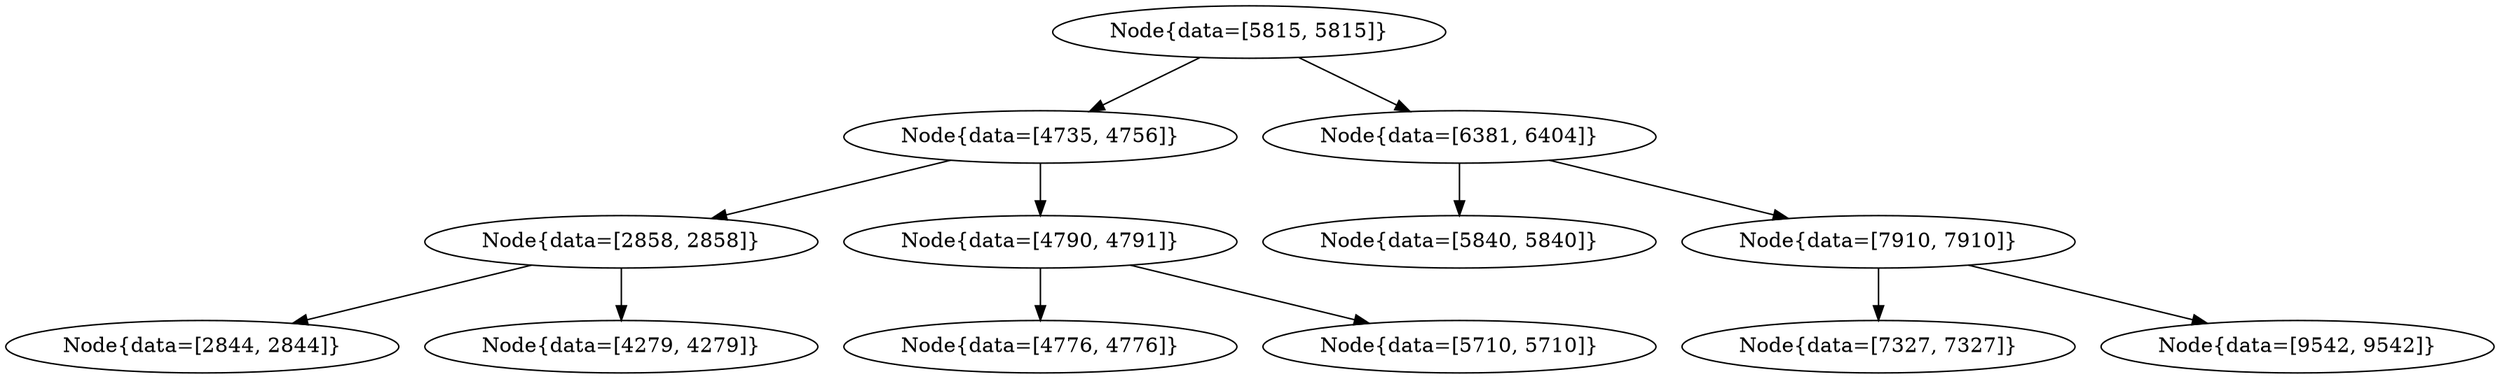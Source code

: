 digraph G{
1187152896 [label="Node{data=[5815, 5815]}"]
1187152896 -> 761970631
761970631 [label="Node{data=[4735, 4756]}"]
761970631 -> 1331517564
1331517564 [label="Node{data=[2858, 2858]}"]
1331517564 -> 327832021
327832021 [label="Node{data=[2844, 2844]}"]
1331517564 -> 1094329632
1094329632 [label="Node{data=[4279, 4279]}"]
761970631 -> 970337863
970337863 [label="Node{data=[4790, 4791]}"]
970337863 -> 485302201
485302201 [label="Node{data=[4776, 4776]}"]
970337863 -> 1562960136
1562960136 [label="Node{data=[5710, 5710]}"]
1187152896 -> 1294716072
1294716072 [label="Node{data=[6381, 6404]}"]
1294716072 -> 1166501724
1166501724 [label="Node{data=[5840, 5840]}"]
1294716072 -> 837007490
837007490 [label="Node{data=[7910, 7910]}"]
837007490 -> 727265047
727265047 [label="Node{data=[7327, 7327]}"]
837007490 -> 948234328
948234328 [label="Node{data=[9542, 9542]}"]
}
